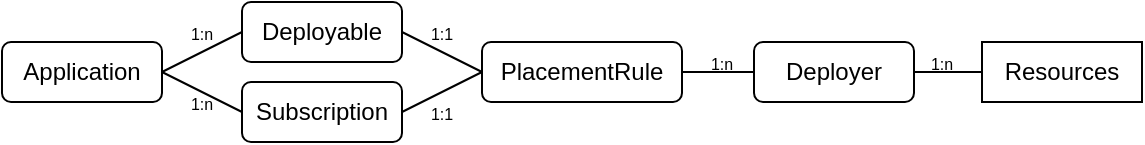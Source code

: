 <mxfile version="13.0.9" type="device" pages="2"><diagram id="6rsU63OolFtEZrXoo2Hn" name="Overview"><mxGraphModel dx="1033" dy="596" grid="1" gridSize="10" guides="1" tooltips="1" connect="1" arrows="1" fold="1" page="1" pageScale="1" pageWidth="850" pageHeight="1100" math="0" shadow="0"><root><mxCell id="0"/><mxCell id="1" parent="0"/><mxCell id="-nf2GjKxo-kDzlZZ3JUN-36" value="Application" style="rounded=1;whiteSpace=wrap;html=1;" vertex="1" parent="1"><mxGeometry x="40" y="60" width="80" height="30" as="geometry"/></mxCell><mxCell id="-nf2GjKxo-kDzlZZ3JUN-37" value="Deployable" style="rounded=1;whiteSpace=wrap;html=1;" vertex="1" parent="1"><mxGeometry x="160" y="40" width="80" height="30" as="geometry"/></mxCell><mxCell id="-nf2GjKxo-kDzlZZ3JUN-38" value="Subscription" style="rounded=1;whiteSpace=wrap;html=1;" vertex="1" parent="1"><mxGeometry x="160" y="80" width="80" height="30" as="geometry"/></mxCell><mxCell id="-nf2GjKxo-kDzlZZ3JUN-39" value="PlacementRule" style="rounded=1;whiteSpace=wrap;html=1;" vertex="1" parent="1"><mxGeometry x="280" y="60" width="100" height="30" as="geometry"/></mxCell><mxCell id="-nf2GjKxo-kDzlZZ3JUN-40" value="Deployer" style="rounded=1;whiteSpace=wrap;html=1;" vertex="1" parent="1"><mxGeometry x="416" y="60" width="80" height="30" as="geometry"/></mxCell><mxCell id="-nf2GjKxo-kDzlZZ3JUN-41" value="" style="endArrow=none;html=1;exitX=1;exitY=0.5;exitDx=0;exitDy=0;entryX=0;entryY=0.5;entryDx=0;entryDy=0;" edge="1" parent="1" source="-nf2GjKxo-kDzlZZ3JUN-36" target="-nf2GjKxo-kDzlZZ3JUN-37"><mxGeometry width="50" height="50" relative="1" as="geometry"><mxPoint x="120" y="80" as="sourcePoint"/><mxPoint x="170" y="30" as="targetPoint"/></mxGeometry></mxCell><mxCell id="-nf2GjKxo-kDzlZZ3JUN-42" value="&lt;font style=&quot;font-size: 8px&quot;&gt;1:n&lt;/font&gt;" style="text;html=1;strokeColor=none;fillColor=none;align=center;verticalAlign=middle;whiteSpace=wrap;rounded=0;" vertex="1" parent="1"><mxGeometry x="120" y="45" width="40" height="20" as="geometry"/></mxCell><mxCell id="-nf2GjKxo-kDzlZZ3JUN-43" value="" style="endArrow=none;html=1;exitX=1;exitY=0.5;exitDx=0;exitDy=0;entryX=0;entryY=0.5;entryDx=0;entryDy=0;" edge="1" parent="1" source="-nf2GjKxo-kDzlZZ3JUN-36" target="-nf2GjKxo-kDzlZZ3JUN-38"><mxGeometry width="50" height="50" relative="1" as="geometry"><mxPoint x="130" y="85" as="sourcePoint"/><mxPoint x="170" y="65" as="targetPoint"/></mxGeometry></mxCell><mxCell id="-nf2GjKxo-kDzlZZ3JUN-44" value="&lt;font style=&quot;font-size: 8px&quot;&gt;1:n&lt;/font&gt;" style="text;html=1;strokeColor=none;fillColor=none;align=center;verticalAlign=middle;whiteSpace=wrap;rounded=0;" vertex="1" parent="1"><mxGeometry x="120" y="80" width="40" height="20" as="geometry"/></mxCell><mxCell id="-nf2GjKxo-kDzlZZ3JUN-45" value="&lt;font style=&quot;font-size: 8px&quot;&gt;1:1&lt;/font&gt;" style="text;html=1;strokeColor=none;fillColor=none;align=center;verticalAlign=middle;whiteSpace=wrap;rounded=0;" vertex="1" parent="1"><mxGeometry x="240" y="45" width="40" height="20" as="geometry"/></mxCell><mxCell id="-nf2GjKxo-kDzlZZ3JUN-46" value="" style="endArrow=none;html=1;exitX=1;exitY=0.5;exitDx=0;exitDy=0;entryX=0;entryY=0.5;entryDx=0;entryDy=0;" edge="1" parent="1" source="-nf2GjKxo-kDzlZZ3JUN-37" target="-nf2GjKxo-kDzlZZ3JUN-39"><mxGeometry width="50" height="50" relative="1" as="geometry"><mxPoint x="250" y="60" as="sourcePoint"/><mxPoint x="290" y="40" as="targetPoint"/></mxGeometry></mxCell><mxCell id="-nf2GjKxo-kDzlZZ3JUN-48" value="" style="endArrow=none;html=1;exitX=1;exitY=0.5;exitDx=0;exitDy=0;entryX=0;entryY=0.5;entryDx=0;entryDy=0;" edge="1" parent="1" source="-nf2GjKxo-kDzlZZ3JUN-38" target="-nf2GjKxo-kDzlZZ3JUN-39"><mxGeometry width="50" height="50" relative="1" as="geometry"><mxPoint x="250" y="65" as="sourcePoint"/><mxPoint x="290" y="85" as="targetPoint"/></mxGeometry></mxCell><mxCell id="-nf2GjKxo-kDzlZZ3JUN-49" value="&lt;font style=&quot;font-size: 8px&quot;&gt;1:1&lt;/font&gt;" style="text;html=1;strokeColor=none;fillColor=none;align=center;verticalAlign=middle;whiteSpace=wrap;rounded=0;" vertex="1" parent="1"><mxGeometry x="240" y="85" width="40" height="20" as="geometry"/></mxCell><mxCell id="-nf2GjKxo-kDzlZZ3JUN-51" value="" style="endArrow=none;html=1;exitX=1;exitY=0.5;exitDx=0;exitDy=0;entryX=0;entryY=0.5;entryDx=0;entryDy=0;" edge="1" parent="1" source="-nf2GjKxo-kDzlZZ3JUN-39" target="-nf2GjKxo-kDzlZZ3JUN-40"><mxGeometry width="50" height="50" relative="1" as="geometry"><mxPoint x="380" y="70" as="sourcePoint"/><mxPoint x="420" y="90" as="targetPoint"/></mxGeometry></mxCell><mxCell id="-nf2GjKxo-kDzlZZ3JUN-52" value="&lt;font style=&quot;font-size: 8px&quot;&gt;1:n&lt;/font&gt;" style="text;html=1;strokeColor=none;fillColor=none;align=center;verticalAlign=middle;whiteSpace=wrap;rounded=0;" vertex="1" parent="1"><mxGeometry x="380" y="60" width="40" height="20" as="geometry"/></mxCell><mxCell id="AeTjLQqGhIZsxZpzmIe7-1" value="Resources" style="rounded=0;whiteSpace=wrap;html=1;" vertex="1" parent="1"><mxGeometry x="530" y="60" width="80" height="30" as="geometry"/></mxCell><mxCell id="AeTjLQqGhIZsxZpzmIe7-2" value="" style="endArrow=none;html=1;exitX=1;exitY=0.5;exitDx=0;exitDy=0;entryX=0;entryY=0.5;entryDx=0;entryDy=0;" edge="1" parent="1" source="-nf2GjKxo-kDzlZZ3JUN-40" target="AeTjLQqGhIZsxZpzmIe7-1"><mxGeometry width="50" height="50" relative="1" as="geometry"><mxPoint x="494" y="75" as="sourcePoint"/><mxPoint x="520" y="75" as="targetPoint"/></mxGeometry></mxCell><mxCell id="AeTjLQqGhIZsxZpzmIe7-3" value="&lt;font style=&quot;font-size: 8px&quot;&gt;1:n&lt;/font&gt;" style="text;html=1;strokeColor=none;fillColor=none;align=center;verticalAlign=middle;whiteSpace=wrap;rounded=0;" vertex="1" parent="1"><mxGeometry x="490" y="60" width="40" height="20" as="geometry"/></mxCell></root></mxGraphModel></diagram><diagram id="UuCCGyva5BrI12d0Hw0p" name="Core"><mxGraphModel dx="1033" dy="596" grid="1" gridSize="10" guides="1" tooltips="1" connect="1" arrows="1" fold="1" page="1" pageScale="1" pageWidth="850" pageHeight="1100" math="0" shadow="0"><root><mxCell id="CV5000jMgJJA2Z2PQReO-0"/><mxCell id="CV5000jMgJJA2Z2PQReO-1" parent="CV5000jMgJJA2Z2PQReO-0"/><mxCell id="Wqjs8tKUKAcaCwPo0mM8-0" value="" style="endArrow=classic;html=1;exitX=0.5;exitY=1;exitDx=0;exitDy=0;entryX=0.5;entryY=0;entryDx=0;entryDy=0;" edge="1" parent="CV5000jMgJJA2Z2PQReO-1" source="Wqjs8tKUKAcaCwPo0mM8-5" target="Wqjs8tKUKAcaCwPo0mM8-9"><mxGeometry width="50" height="50" relative="1" as="geometry"><mxPoint x="290" y="250" as="sourcePoint"/><mxPoint x="350" y="270" as="targetPoint"/></mxGeometry></mxCell><mxCell id="Wqjs8tKUKAcaCwPo0mM8-1" value="" style="endArrow=classic;html=1;entryX=0.5;entryY=0;entryDx=0;entryDy=0;exitX=0.5;exitY=1;exitDx=0;exitDy=0;" edge="1" parent="CV5000jMgJJA2Z2PQReO-1" source="Wqjs8tKUKAcaCwPo0mM8-3" target="Wqjs8tKUKAcaCwPo0mM8-7"><mxGeometry width="50" height="50" relative="1" as="geometry"><mxPoint x="270" y="230" as="sourcePoint"/><mxPoint x="330" y="250" as="targetPoint"/></mxGeometry></mxCell><mxCell id="Wqjs8tKUKAcaCwPo0mM8-2" value="Application" style="rounded=1;whiteSpace=wrap;html=1;" vertex="1" parent="CV5000jMgJJA2Z2PQReO-1"><mxGeometry x="280" y="130" width="80" height="30" as="geometry"/></mxCell><mxCell id="Wqjs8tKUKAcaCwPo0mM8-3" value="Deployable" style="rounded=1;whiteSpace=wrap;html=1;" vertex="1" parent="CV5000jMgJJA2Z2PQReO-1"><mxGeometry x="210" y="180" width="80" height="30" as="geometry"/></mxCell><mxCell id="Wqjs8tKUKAcaCwPo0mM8-4" value="Deployable" style="rounded=1;whiteSpace=wrap;html=1;" vertex="1" parent="CV5000jMgJJA2Z2PQReO-1"><mxGeometry x="220" y="190" width="80" height="30" as="geometry"/></mxCell><mxCell id="Wqjs8tKUKAcaCwPo0mM8-5" value="Subscription" style="rounded=1;whiteSpace=wrap;html=1;" vertex="1" parent="CV5000jMgJJA2Z2PQReO-1"><mxGeometry x="350" y="180" width="80" height="30" as="geometry"/></mxCell><mxCell id="Wqjs8tKUKAcaCwPo0mM8-6" value="Subscription" style="rounded=1;whiteSpace=wrap;html=1;" vertex="1" parent="CV5000jMgJJA2Z2PQReO-1"><mxGeometry x="340" y="190" width="80" height="30" as="geometry"/></mxCell><mxCell id="Wqjs8tKUKAcaCwPo0mM8-7" value="PlacementRule" style="rounded=1;whiteSpace=wrap;html=1;" vertex="1" parent="CV5000jMgJJA2Z2PQReO-1"><mxGeometry x="150" y="240" width="100" height="30" as="geometry"/></mxCell><mxCell id="Wqjs8tKUKAcaCwPo0mM8-8" value="PlacementRule" style="rounded=1;whiteSpace=wrap;html=1;" vertex="1" parent="CV5000jMgJJA2Z2PQReO-1"><mxGeometry x="270" y="240" width="100" height="30" as="geometry"/></mxCell><mxCell id="Wqjs8tKUKAcaCwPo0mM8-9" value="PlacementRule" style="rounded=1;whiteSpace=wrap;html=1;" vertex="1" parent="CV5000jMgJJA2Z2PQReO-1"><mxGeometry x="390" y="240" width="100" height="30" as="geometry"/></mxCell><mxCell id="Wqjs8tKUKAcaCwPo0mM8-10" value="Deployer" style="rounded=1;whiteSpace=wrap;html=1;" vertex="1" parent="CV5000jMgJJA2Z2PQReO-1"><mxGeometry x="80" y="290" width="80" height="30" as="geometry"/></mxCell><mxCell id="Wqjs8tKUKAcaCwPo0mM8-11" value="Deployer" style="rounded=1;whiteSpace=wrap;html=1;" vertex="1" parent="CV5000jMgJJA2Z2PQReO-1"><mxGeometry x="180" y="290" width="80" height="30" as="geometry"/></mxCell><mxCell id="Wqjs8tKUKAcaCwPo0mM8-12" value="Deployer" style="rounded=1;whiteSpace=wrap;html=1;" vertex="1" parent="CV5000jMgJJA2Z2PQReO-1"><mxGeometry x="280" y="290" width="80" height="30" as="geometry"/></mxCell><mxCell id="Wqjs8tKUKAcaCwPo0mM8-13" value="Deployer" style="rounded=1;whiteSpace=wrap;html=1;" vertex="1" parent="CV5000jMgJJA2Z2PQReO-1"><mxGeometry x="380" y="290" width="80" height="30" as="geometry"/></mxCell><mxCell id="Wqjs8tKUKAcaCwPo0mM8-14" value="Deployer" style="rounded=1;whiteSpace=wrap;html=1;" vertex="1" parent="CV5000jMgJJA2Z2PQReO-1"><mxGeometry x="480" y="290" width="80" height="30" as="geometry"/></mxCell><mxCell id="Wqjs8tKUKAcaCwPo0mM8-15" value="" style="endArrow=classic;html=1;entryX=0.5;entryY=1;entryDx=0;entryDy=0;" edge="1" parent="CV5000jMgJJA2Z2PQReO-1" target="Wqjs8tKUKAcaCwPo0mM8-2"><mxGeometry width="50" height="50" relative="1" as="geometry"><mxPoint x="250" y="180" as="sourcePoint"/><mxPoint x="150" y="140" as="targetPoint"/></mxGeometry></mxCell><mxCell id="Wqjs8tKUKAcaCwPo0mM8-16" value="" style="endArrow=classic;html=1;entryX=0.5;entryY=1;entryDx=0;entryDy=0;exitX=0.625;exitY=0;exitDx=0;exitDy=0;exitPerimeter=0;" edge="1" parent="CV5000jMgJJA2Z2PQReO-1" source="Wqjs8tKUKAcaCwPo0mM8-4" target="Wqjs8tKUKAcaCwPo0mM8-2"><mxGeometry width="50" height="50" relative="1" as="geometry"><mxPoint x="260" y="190" as="sourcePoint"/><mxPoint x="330" y="170" as="targetPoint"/></mxGeometry></mxCell><mxCell id="Wqjs8tKUKAcaCwPo0mM8-17" value="" style="endArrow=classic;html=1;exitX=0.5;exitY=0;exitDx=0;exitDy=0;entryX=0.5;entryY=1;entryDx=0;entryDy=0;" edge="1" parent="CV5000jMgJJA2Z2PQReO-1" source="Wqjs8tKUKAcaCwPo0mM8-5" target="Wqjs8tKUKAcaCwPo0mM8-2"><mxGeometry width="50" height="50" relative="1" as="geometry"><mxPoint x="270" y="200" as="sourcePoint"/><mxPoint x="340" y="180" as="targetPoint"/></mxGeometry></mxCell><mxCell id="Wqjs8tKUKAcaCwPo0mM8-18" value="" style="endArrow=classic;html=1;exitX=0.5;exitY=0;exitDx=0;exitDy=0;" edge="1" parent="CV5000jMgJJA2Z2PQReO-1" source="Wqjs8tKUKAcaCwPo0mM8-6"><mxGeometry width="50" height="50" relative="1" as="geometry"><mxPoint x="280" y="210" as="sourcePoint"/><mxPoint x="320" y="160" as="targetPoint"/></mxGeometry></mxCell><mxCell id="Wqjs8tKUKAcaCwPo0mM8-19" value="" style="endArrow=classic;html=1;exitX=0.5;exitY=1;exitDx=0;exitDy=0;entryX=0.5;entryY=0;entryDx=0;entryDy=0;" edge="1" parent="CV5000jMgJJA2Z2PQReO-1" source="Wqjs8tKUKAcaCwPo0mM8-4" target="Wqjs8tKUKAcaCwPo0mM8-8"><mxGeometry width="50" height="50" relative="1" as="geometry"><mxPoint x="290" y="220" as="sourcePoint"/><mxPoint x="360" y="200" as="targetPoint"/></mxGeometry></mxCell><mxCell id="Wqjs8tKUKAcaCwPo0mM8-20" value="" style="endArrow=classic;html=1;exitX=0.5;exitY=1;exitDx=0;exitDy=0;entryX=0.5;entryY=0;entryDx=0;entryDy=0;" edge="1" parent="CV5000jMgJJA2Z2PQReO-1" source="Wqjs8tKUKAcaCwPo0mM8-6" target="Wqjs8tKUKAcaCwPo0mM8-8"><mxGeometry width="50" height="50" relative="1" as="geometry"><mxPoint x="280" y="240" as="sourcePoint"/><mxPoint x="340" y="260" as="targetPoint"/></mxGeometry></mxCell><mxCell id="Wqjs8tKUKAcaCwPo0mM8-21" value="" style="endArrow=classic;html=1;entryX=0.5;entryY=0;entryDx=0;entryDy=0;exitX=0.5;exitY=1;exitDx=0;exitDy=0;" edge="1" parent="CV5000jMgJJA2Z2PQReO-1" source="Wqjs8tKUKAcaCwPo0mM8-7" target="Wqjs8tKUKAcaCwPo0mM8-10"><mxGeometry width="50" height="50" relative="1" as="geometry"><mxPoint x="140" y="250" as="sourcePoint"/><mxPoint x="90" y="280" as="targetPoint"/></mxGeometry></mxCell><mxCell id="Wqjs8tKUKAcaCwPo0mM8-22" value="" style="endArrow=classic;html=1;entryX=0.5;entryY=0;entryDx=0;entryDy=0;exitX=0.5;exitY=1;exitDx=0;exitDy=0;" edge="1" parent="CV5000jMgJJA2Z2PQReO-1" source="Wqjs8tKUKAcaCwPo0mM8-7" target="Wqjs8tKUKAcaCwPo0mM8-11"><mxGeometry width="50" height="50" relative="1" as="geometry"><mxPoint x="210" y="280" as="sourcePoint"/><mxPoint x="130" y="300" as="targetPoint"/></mxGeometry></mxCell><mxCell id="Wqjs8tKUKAcaCwPo0mM8-23" value="" style="endArrow=classic;html=1;entryX=0.5;entryY=0;entryDx=0;entryDy=0;exitX=0.5;exitY=1;exitDx=0;exitDy=0;" edge="1" parent="CV5000jMgJJA2Z2PQReO-1" source="Wqjs8tKUKAcaCwPo0mM8-8" target="Wqjs8tKUKAcaCwPo0mM8-12"><mxGeometry width="50" height="50" relative="1" as="geometry"><mxPoint x="210" y="280" as="sourcePoint"/><mxPoint x="230" y="300" as="targetPoint"/></mxGeometry></mxCell><mxCell id="Wqjs8tKUKAcaCwPo0mM8-24" value="" style="endArrow=classic;html=1;entryX=0.5;entryY=0;entryDx=0;entryDy=0;exitX=0.5;exitY=1;exitDx=0;exitDy=0;" edge="1" parent="CV5000jMgJJA2Z2PQReO-1" source="Wqjs8tKUKAcaCwPo0mM8-9" target="Wqjs8tKUKAcaCwPo0mM8-13"><mxGeometry width="50" height="50" relative="1" as="geometry"><mxPoint x="220" y="290" as="sourcePoint"/><mxPoint x="240" y="310" as="targetPoint"/></mxGeometry></mxCell><mxCell id="Wqjs8tKUKAcaCwPo0mM8-25" value="" style="endArrow=classic;html=1;entryX=0.5;entryY=0;entryDx=0;entryDy=0;exitX=0.5;exitY=1;exitDx=0;exitDy=0;" edge="1" parent="CV5000jMgJJA2Z2PQReO-1" source="Wqjs8tKUKAcaCwPo0mM8-9" target="Wqjs8tKUKAcaCwPo0mM8-14"><mxGeometry width="50" height="50" relative="1" as="geometry"><mxPoint x="450" y="280" as="sourcePoint"/><mxPoint x="430" y="300" as="targetPoint"/></mxGeometry></mxCell><mxCell id="Wqjs8tKUKAcaCwPo0mM8-26" value="Template" style="shape=document;whiteSpace=wrap;html=1;boundedLbl=1;" vertex="1" parent="CV5000jMgJJA2Z2PQReO-1"><mxGeometry x="110" y="140" width="80" height="30" as="geometry"/></mxCell><mxCell id="Wqjs8tKUKAcaCwPo0mM8-27" value="Channel/Store" style="shape=cylinder;whiteSpace=wrap;html=1;boundedLbl=1;backgroundOutline=1;" vertex="1" parent="CV5000jMgJJA2Z2PQReO-1"><mxGeometry x="450" y="140" width="80" height="30" as="geometry"/></mxCell><mxCell id="Wqjs8tKUKAcaCwPo0mM8-28" value="" style="endArrow=none;dashed=1;html=1;entryX=0.593;entryY=0.85;entryDx=0;entryDy=0;entryPerimeter=0;" edge="1" parent="CV5000jMgJJA2Z2PQReO-1" source="Wqjs8tKUKAcaCwPo0mM8-4" target="Wqjs8tKUKAcaCwPo0mM8-26"><mxGeometry width="50" height="50" relative="1" as="geometry"><mxPoint x="90" y="240" as="sourcePoint"/><mxPoint x="140" y="190" as="targetPoint"/></mxGeometry></mxCell><mxCell id="Wqjs8tKUKAcaCwPo0mM8-29" value="" style="endArrow=none;dashed=1;html=1;entryX=0.563;entryY=0.967;entryDx=0;entryDy=0;entryPerimeter=0;exitX=1;exitY=0;exitDx=0;exitDy=0;" edge="1" parent="CV5000jMgJJA2Z2PQReO-1" source="Wqjs8tKUKAcaCwPo0mM8-6" target="Wqjs8tKUKAcaCwPo0mM8-27"><mxGeometry width="50" height="50" relative="1" as="geometry"><mxPoint x="440" y="220" as="sourcePoint"/><mxPoint x="490" y="170" as="targetPoint"/></mxGeometry></mxCell></root></mxGraphModel></diagram></mxfile>
